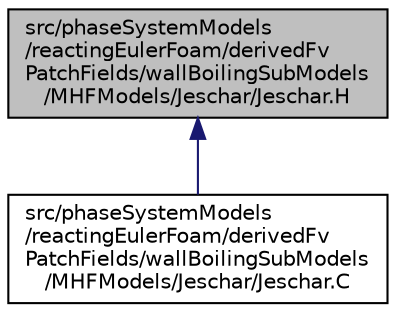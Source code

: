digraph "src/phaseSystemModels/reactingEulerFoam/derivedFvPatchFields/wallBoilingSubModels/MHFModels/Jeschar/Jeschar.H"
{
  bgcolor="transparent";
  edge [fontname="Helvetica",fontsize="10",labelfontname="Helvetica",labelfontsize="10"];
  node [fontname="Helvetica",fontsize="10",shape=record];
  Node1 [label="src/phaseSystemModels\l/reactingEulerFoam/derivedFv\lPatchFields/wallBoilingSubModels\l/MHFModels/Jeschar/Jeschar.H",height=0.2,width=0.4,color="black", fillcolor="grey75", style="filled" fontcolor="black"];
  Node1 -> Node2 [dir="back",color="midnightblue",fontsize="10",style="solid",fontname="Helvetica"];
  Node2 [label="src/phaseSystemModels\l/reactingEulerFoam/derivedFv\lPatchFields/wallBoilingSubModels\l/MHFModels/Jeschar/Jeschar.C",height=0.2,width=0.4,color="black",URL="$Jeschar_8C.html"];
}
